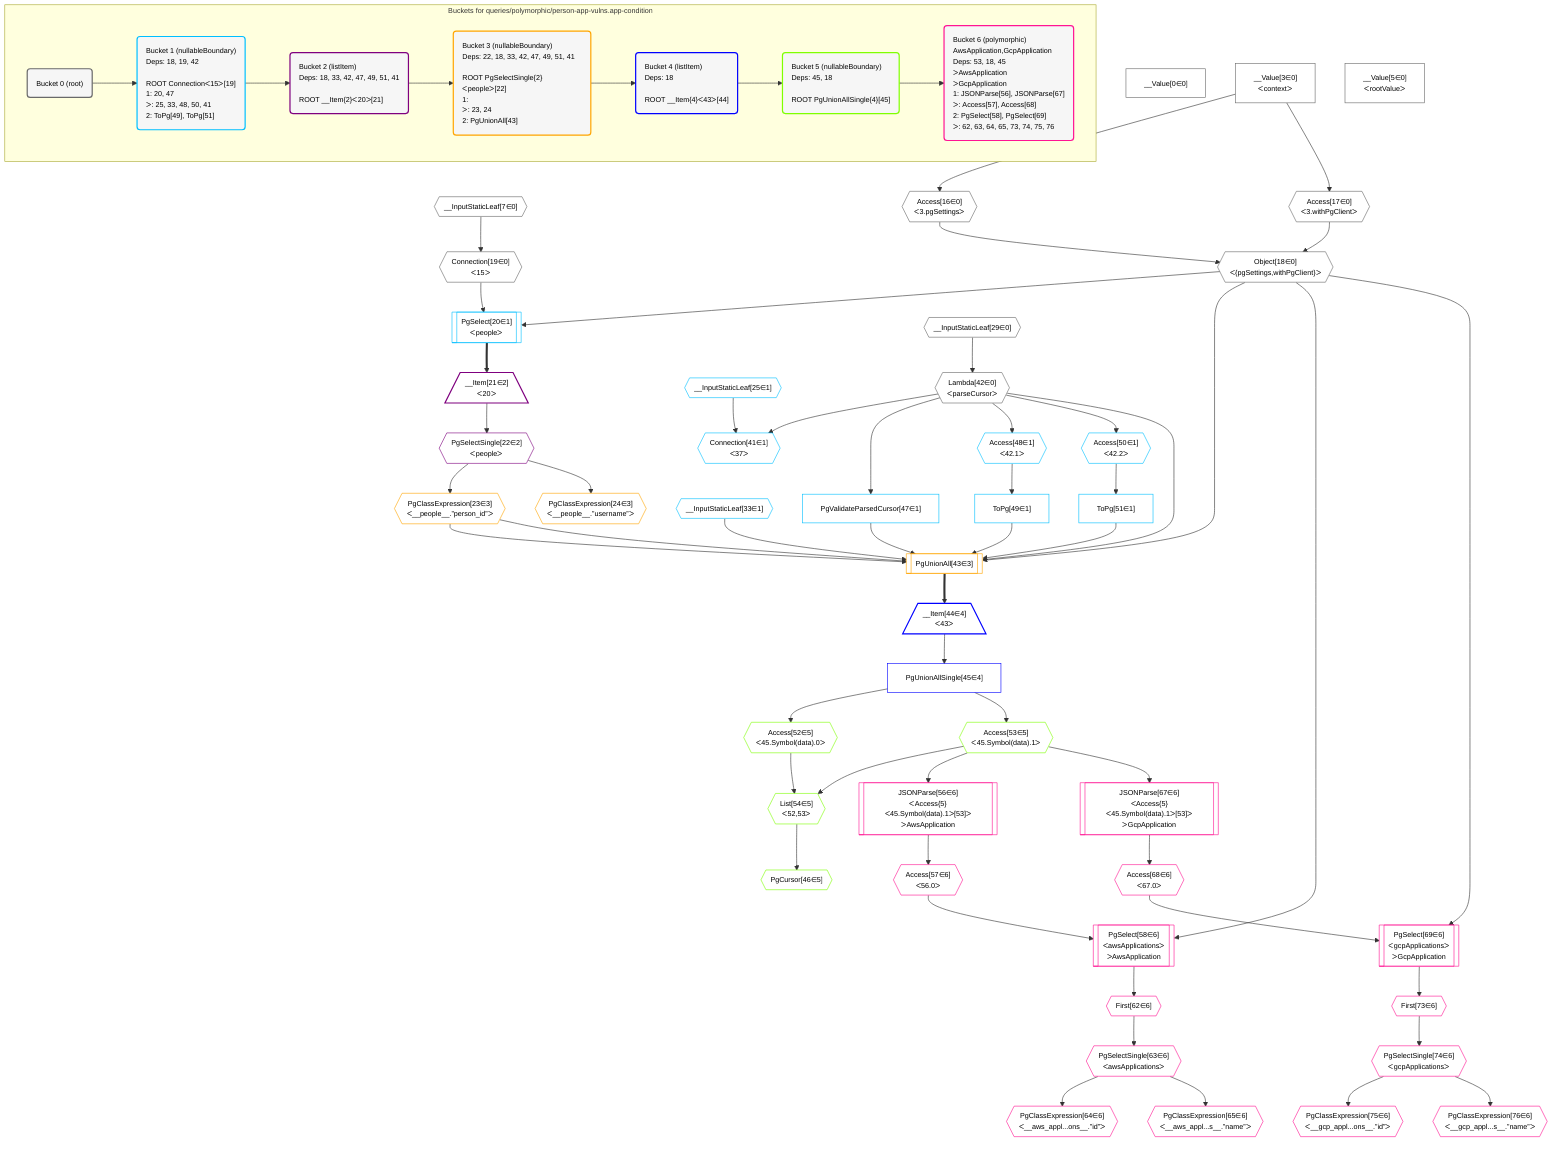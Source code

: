 %%{init: {'themeVariables': { 'fontSize': '12px'}}}%%
graph TD
    classDef path fill:#eee,stroke:#000,color:#000
    classDef plan fill:#fff,stroke-width:1px,color:#000
    classDef itemplan fill:#fff,stroke-width:2px,color:#000
    classDef unbatchedplan fill:#dff,stroke-width:1px,color:#000
    classDef sideeffectplan fill:#fcc,stroke-width:2px,color:#000
    classDef bucket fill:#f6f6f6,color:#000,stroke-width:2px,text-align:left


    %% define steps
    __Value0["__Value[0∈0]"]:::plan
    __Value3["__Value[3∈0]<br />ᐸcontextᐳ"]:::plan
    __Value5["__Value[5∈0]<br />ᐸrootValueᐳ"]:::plan
    __InputStaticLeaf7{{"__InputStaticLeaf[7∈0]"}}:::plan
    Access16{{"Access[16∈0]<br />ᐸ3.pgSettingsᐳ"}}:::plan
    Access17{{"Access[17∈0]<br />ᐸ3.withPgClientᐳ"}}:::plan
    Object18{{"Object[18∈0]<br />ᐸ{pgSettings,withPgClient}ᐳ"}}:::plan
    Connection19{{"Connection[19∈0]<br />ᐸ15ᐳ"}}:::plan
    PgSelect20[["PgSelect[20∈1]<br />ᐸpeopleᐳ"]]:::plan
    __Item21[/"__Item[21∈2]<br />ᐸ20ᐳ"\]:::itemplan
    PgSelectSingle22{{"PgSelectSingle[22∈2]<br />ᐸpeopleᐳ"}}:::plan
    PgClassExpression23{{"PgClassExpression[23∈3]<br />ᐸ__people__.”person_id”ᐳ"}}:::plan
    PgClassExpression24{{"PgClassExpression[24∈3]<br />ᐸ__people__.”username”ᐳ"}}:::plan
    __InputStaticLeaf25{{"__InputStaticLeaf[25∈1]"}}:::plan
    __InputStaticLeaf29{{"__InputStaticLeaf[29∈0]"}}:::plan
    __InputStaticLeaf33{{"__InputStaticLeaf[33∈1]"}}:::plan
    Lambda42{{"Lambda[42∈0]<br />ᐸparseCursorᐳ"}}:::plan
    Connection41{{"Connection[41∈1]<br />ᐸ37ᐳ"}}:::plan
    PgValidateParsedCursor47["PgValidateParsedCursor[47∈1]"]:::plan
    Access48{{"Access[48∈1]<br />ᐸ42.1ᐳ"}}:::plan
    ToPg49["ToPg[49∈1]"]:::plan
    Access50{{"Access[50∈1]<br />ᐸ42.2ᐳ"}}:::plan
    ToPg51["ToPg[51∈1]"]:::plan
    PgUnionAll43[["PgUnionAll[43∈3]"]]:::plan
    __Item44[/"__Item[44∈4]<br />ᐸ43ᐳ"\]:::itemplan
    PgUnionAllSingle45["PgUnionAllSingle[45∈4]"]:::plan
    Access52{{"Access[52∈5]<br />ᐸ45.Symbol(data).0ᐳ"}}:::plan
    Access53{{"Access[53∈5]<br />ᐸ45.Symbol(data).1ᐳ"}}:::plan
    List54{{"List[54∈5]<br />ᐸ52,53ᐳ"}}:::plan
    PgCursor46{{"PgCursor[46∈5]"}}:::plan
    JSONParse56[["JSONParse[56∈6]<br />ᐸAccess{5}ᐸ45.Symbol(data).1ᐳ[53]ᐳ<br />ᐳAwsApplication"]]:::plan
    Access57{{"Access[57∈6]<br />ᐸ56.0ᐳ"}}:::plan
    PgSelect58[["PgSelect[58∈6]<br />ᐸawsApplicationsᐳ<br />ᐳAwsApplication"]]:::plan
    First62{{"First[62∈6]"}}:::plan
    PgSelectSingle63{{"PgSelectSingle[63∈6]<br />ᐸawsApplicationsᐳ"}}:::plan
    PgClassExpression64{{"PgClassExpression[64∈6]<br />ᐸ__aws_appl...ons__.”id”ᐳ"}}:::plan
    PgClassExpression65{{"PgClassExpression[65∈6]<br />ᐸ__aws_appl...s__.”name”ᐳ"}}:::plan
    JSONParse67[["JSONParse[67∈6]<br />ᐸAccess{5}ᐸ45.Symbol(data).1ᐳ[53]ᐳ<br />ᐳGcpApplication"]]:::plan
    Access68{{"Access[68∈6]<br />ᐸ67.0ᐳ"}}:::plan
    PgSelect69[["PgSelect[69∈6]<br />ᐸgcpApplicationsᐳ<br />ᐳGcpApplication"]]:::plan
    First73{{"First[73∈6]"}}:::plan
    PgSelectSingle74{{"PgSelectSingle[74∈6]<br />ᐸgcpApplicationsᐳ"}}:::plan
    PgClassExpression75{{"PgClassExpression[75∈6]<br />ᐸ__gcp_appl...ons__.”id”ᐳ"}}:::plan
    PgClassExpression76{{"PgClassExpression[76∈6]<br />ᐸ__gcp_appl...s__.”name”ᐳ"}}:::plan

    %% plan dependencies
    __Value3 --> Access16
    __Value3 --> Access17
    Access16 & Access17 --> Object18
    __InputStaticLeaf7 --> Connection19
    Object18 & Connection19 --> PgSelect20
    PgSelect20 ==> __Item21
    __Item21 --> PgSelectSingle22
    PgSelectSingle22 --> PgClassExpression23
    PgSelectSingle22 --> PgClassExpression24
    __InputStaticLeaf29 --> Lambda42
    __InputStaticLeaf25 & Lambda42 --> Connection41
    Lambda42 --> PgValidateParsedCursor47
    Lambda42 --> Access48
    Access48 --> ToPg49
    Lambda42 --> Access50
    Access50 --> ToPg51
    Object18 & PgClassExpression23 & PgClassExpression23 & __InputStaticLeaf33 & Lambda42 & PgValidateParsedCursor47 & ToPg49 & ToPg51 --> PgUnionAll43
    PgUnionAll43 ==> __Item44
    __Item44 --> PgUnionAllSingle45
    PgUnionAllSingle45 --> Access52
    PgUnionAllSingle45 --> Access53
    Access52 & Access53 --> List54
    List54 --> PgCursor46
    Access53 --> JSONParse56
    JSONParse56 --> Access57
    Object18 & Access57 --> PgSelect58
    PgSelect58 --> First62
    First62 --> PgSelectSingle63
    PgSelectSingle63 --> PgClassExpression64
    PgSelectSingle63 --> PgClassExpression65
    Access53 --> JSONParse67
    JSONParse67 --> Access68
    Object18 & Access68 --> PgSelect69
    PgSelect69 --> First73
    First73 --> PgSelectSingle74
    PgSelectSingle74 --> PgClassExpression75
    PgSelectSingle74 --> PgClassExpression76

    subgraph "Buckets for queries/polymorphic/person-app-vulns.app-condition"
    Bucket0("Bucket 0 (root)"):::bucket
    classDef bucket0 stroke:#696969
    class Bucket0,__Value0,__Value3,__Value5,__InputStaticLeaf7,Access16,Access17,Object18,Connection19,__InputStaticLeaf29,Lambda42 bucket0
    Bucket1("Bucket 1 (nullableBoundary)<br />Deps: 18, 19, 42<br /><br />ROOT Connectionᐸ15ᐳ[19]<br />1: 20, 47<br />ᐳ: 25, 33, 48, 50, 41<br />2: ToPg[49], ToPg[51]"):::bucket
    classDef bucket1 stroke:#00bfff
    class Bucket1,PgSelect20,__InputStaticLeaf25,__InputStaticLeaf33,Connection41,PgValidateParsedCursor47,Access48,ToPg49,Access50,ToPg51 bucket1
    Bucket2("Bucket 2 (listItem)<br />Deps: 18, 33, 42, 47, 49, 51, 41<br /><br />ROOT __Item{2}ᐸ20ᐳ[21]"):::bucket
    classDef bucket2 stroke:#7f007f
    class Bucket2,__Item21,PgSelectSingle22 bucket2
    Bucket3("Bucket 3 (nullableBoundary)<br />Deps: 22, 18, 33, 42, 47, 49, 51, 41<br /><br />ROOT PgSelectSingle{2}ᐸpeopleᐳ[22]<br />1: <br />ᐳ: 23, 24<br />2: PgUnionAll[43]"):::bucket
    classDef bucket3 stroke:#ffa500
    class Bucket3,PgClassExpression23,PgClassExpression24,PgUnionAll43 bucket3
    Bucket4("Bucket 4 (listItem)<br />Deps: 18<br /><br />ROOT __Item{4}ᐸ43ᐳ[44]"):::bucket
    classDef bucket4 stroke:#0000ff
    class Bucket4,__Item44,PgUnionAllSingle45 bucket4
    Bucket5("Bucket 5 (nullableBoundary)<br />Deps: 45, 18<br /><br />ROOT PgUnionAllSingle{4}[45]"):::bucket
    classDef bucket5 stroke:#7fff00
    class Bucket5,PgCursor46,Access52,Access53,List54 bucket5
    Bucket6("Bucket 6 (polymorphic)<br />AwsApplication,GcpApplication<br />Deps: 53, 18, 45<br />ᐳAwsApplication<br />ᐳGcpApplication<br />1: JSONParse[56], JSONParse[67]<br />ᐳ: Access[57], Access[68]<br />2: PgSelect[58], PgSelect[69]<br />ᐳ: 62, 63, 64, 65, 73, 74, 75, 76"):::bucket
    classDef bucket6 stroke:#ff1493
    class Bucket6,JSONParse56,Access57,PgSelect58,First62,PgSelectSingle63,PgClassExpression64,PgClassExpression65,JSONParse67,Access68,PgSelect69,First73,PgSelectSingle74,PgClassExpression75,PgClassExpression76 bucket6
    Bucket0 --> Bucket1
    Bucket1 --> Bucket2
    Bucket2 --> Bucket3
    Bucket3 --> Bucket4
    Bucket4 --> Bucket5
    Bucket5 --> Bucket6
    end